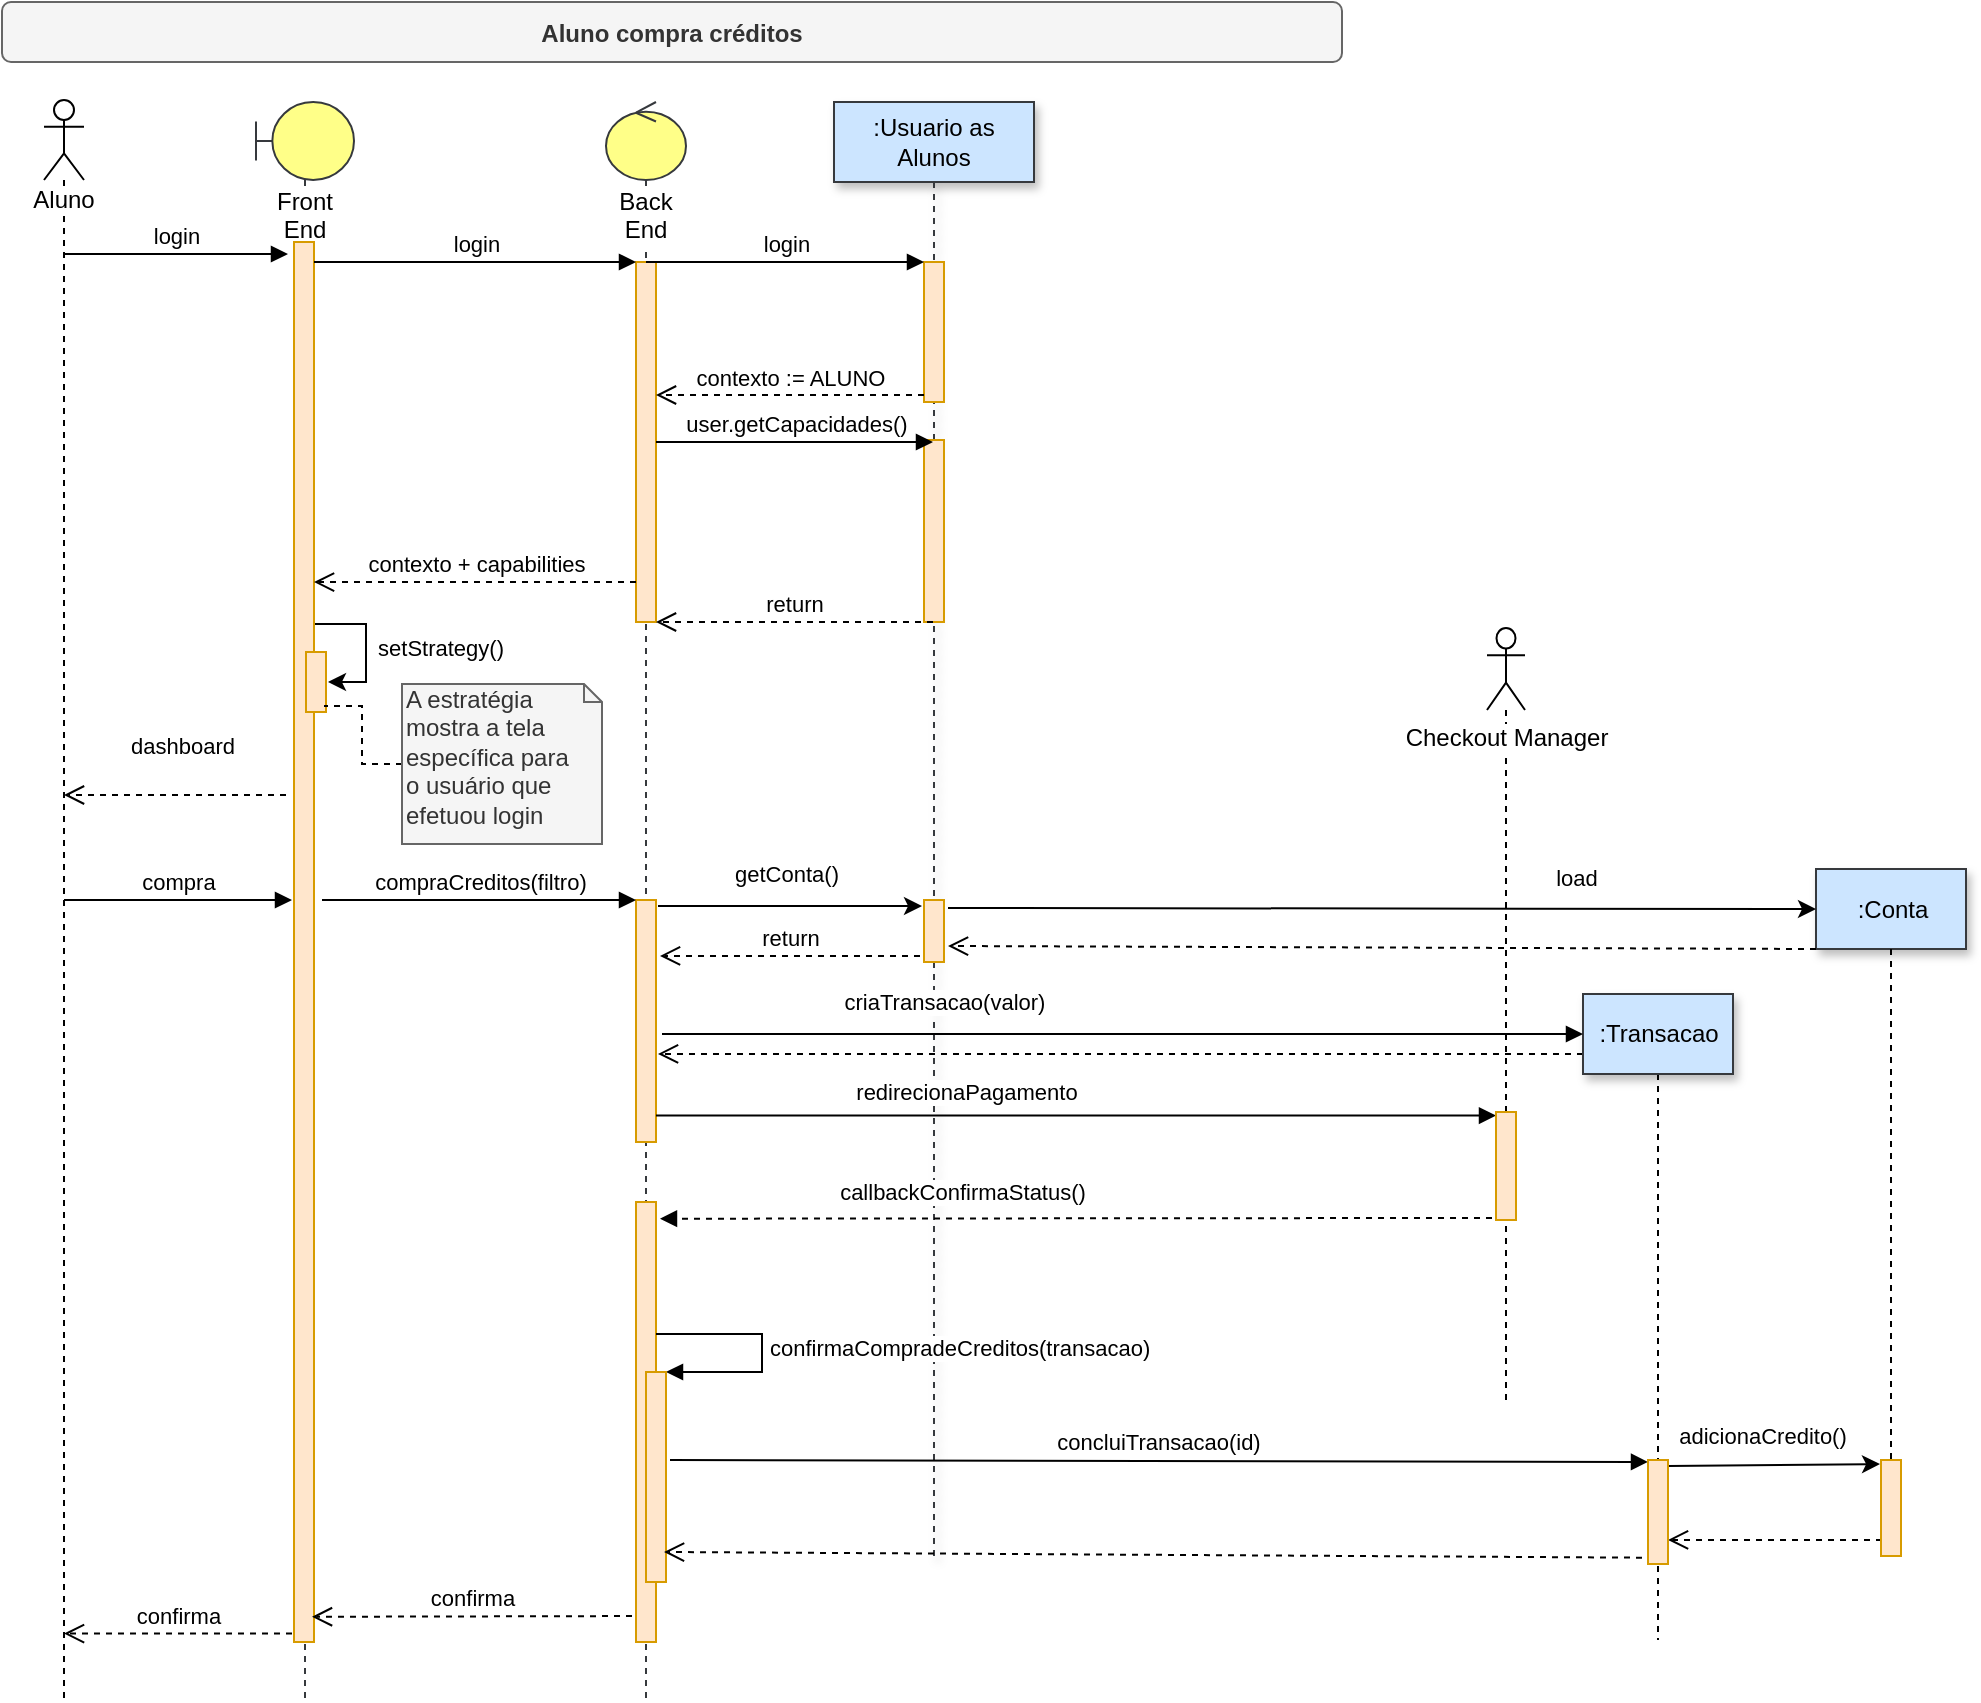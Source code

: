 <mxfile version="15.2.5" type="github">
  <diagram name="Page-1" id="9361dd3d-8414-5efd-6122-117bd74ce7a7">
    <mxGraphModel dx="786" dy="523" grid="1" gridSize="10" guides="1" tooltips="1" connect="1" arrows="1" fold="1" page="0" pageScale="1.5" pageWidth="826" pageHeight="1169" background="#ffffff" math="0" shadow="0">
      <root>
        <mxCell id="0" />
        <mxCell id="1" parent="0" />
        <mxCell id="zdmqq-vJ7v56Sh9Q-Qe6-90" value="Aluno compra créditos" style="rounded=1;fontStyle=1;fillColor=#f5f5f5;strokeColor=#666666;fontColor=#333333;" parent="1" vertex="1">
          <mxGeometry x="50" y="31" width="670" height="30" as="geometry" />
        </mxCell>
        <mxCell id="vCzybXFXyTB3erlj9CWv-8" value="Front End" style="shape=umlLifeline;participant=umlBoundary;perimeter=lifelinePerimeter;whiteSpace=wrap;html=1;container=1;collapsible=0;recursiveResize=0;verticalAlign=top;spacingTop=36;labelBackgroundColor=#ffffff;outlineConnect=0;size=39;fillColor=#ffff88;strokeColor=#36393d;" parent="1" vertex="1">
          <mxGeometry x="177" y="81" width="49" height="799" as="geometry" />
        </mxCell>
        <mxCell id="vCzybXFXyTB3erlj9CWv-9" value="setStrategy()" style="edgeStyle=orthogonalEdgeStyle;rounded=0;orthogonalLoop=1;jettySize=auto;html=1;entryX=1.1;entryY=0.5;entryDx=0;entryDy=0;entryPerimeter=0;" parent="vCzybXFXyTB3erlj9CWv-8" source="vCzybXFXyTB3erlj9CWv-10" target="vCzybXFXyTB3erlj9CWv-11" edge="1">
          <mxGeometry x="0.519" y="-42" relative="1" as="geometry">
            <Array as="points">
              <mxPoint x="55" y="261" />
              <mxPoint x="55" y="290" />
            </Array>
            <mxPoint x="38" y="25" as="offset" />
          </mxGeometry>
        </mxCell>
        <mxCell id="vCzybXFXyTB3erlj9CWv-10" value="" style="html=1;points=[];perimeter=orthogonalPerimeter;fillColor=#ffe6cc;strokeColor=#d79b00;" parent="vCzybXFXyTB3erlj9CWv-8" vertex="1">
          <mxGeometry x="19" y="70" width="10" height="700" as="geometry" />
        </mxCell>
        <mxCell id="vCzybXFXyTB3erlj9CWv-11" value="" style="html=1;points=[];perimeter=orthogonalPerimeter;fillColor=#ffe6cc;strokeColor=#d79b00;" parent="vCzybXFXyTB3erlj9CWv-8" vertex="1">
          <mxGeometry x="25" y="275" width="10" height="30" as="geometry" />
        </mxCell>
        <mxCell id="vCzybXFXyTB3erlj9CWv-12" value="Aluno" style="shape=umlLifeline;participant=umlActor;perimeter=lifelinePerimeter;whiteSpace=wrap;html=1;container=1;collapsible=0;recursiveResize=0;verticalAlign=top;spacingTop=36;labelBackgroundColor=#ffffff;outlineConnect=0;" parent="1" vertex="1">
          <mxGeometry x="71" y="80" width="20" height="800" as="geometry" />
        </mxCell>
        <mxCell id="vCzybXFXyTB3erlj9CWv-13" value=":Usuario as Alunos" style="shape=umlLifeline;perimeter=lifelinePerimeter;whiteSpace=wrap;html=1;container=1;collapsible=0;recursiveResize=0;outlineConnect=0;shadow=1;strokeColor=#36393d;fillColor=#cce5ff;" parent="1" vertex="1">
          <mxGeometry x="466" y="81" width="100" height="729" as="geometry" />
        </mxCell>
        <mxCell id="vCzybXFXyTB3erlj9CWv-14" value="" style="html=1;points=[];perimeter=orthogonalPerimeter;fillColor=#ffe6cc;strokeColor=#d79b00;" parent="vCzybXFXyTB3erlj9CWv-13" vertex="1">
          <mxGeometry x="45" y="80" width="10" height="70" as="geometry" />
        </mxCell>
        <mxCell id="DbyMc_lAmt4OfeUwP1Hg-7" value="" style="html=1;points=[];perimeter=orthogonalPerimeter;fillColor=#ffe6cc;strokeColor=#d79b00;" vertex="1" parent="vCzybXFXyTB3erlj9CWv-13">
          <mxGeometry x="45" y="169" width="10" height="91" as="geometry" />
        </mxCell>
        <mxCell id="DbyMc_lAmt4OfeUwP1Hg-8" value="" style="html=1;points=[];perimeter=orthogonalPerimeter;fillColor=#ffe6cc;strokeColor=#d79b00;" vertex="1" parent="vCzybXFXyTB3erlj9CWv-13">
          <mxGeometry x="45" y="399" width="10" height="31" as="geometry" />
        </mxCell>
        <mxCell id="vCzybXFXyTB3erlj9CWv-15" value="Back End" style="shape=umlLifeline;participant=umlControl;perimeter=lifelinePerimeter;whiteSpace=wrap;html=1;container=1;collapsible=0;recursiveResize=0;verticalAlign=top;spacingTop=36;labelBackgroundColor=#ffffff;outlineConnect=0;size=39;fillColor=#ffff88;strokeColor=#36393d;" parent="1" vertex="1">
          <mxGeometry x="352" y="81" width="40" height="799" as="geometry" />
        </mxCell>
        <mxCell id="vCzybXFXyTB3erlj9CWv-16" value="" style="html=1;points=[];perimeter=orthogonalPerimeter;fillColor=#ffe6cc;strokeColor=#d79b00;" parent="vCzybXFXyTB3erlj9CWv-15" vertex="1">
          <mxGeometry x="15" y="80" width="10" height="180" as="geometry" />
        </mxCell>
        <mxCell id="vCzybXFXyTB3erlj9CWv-17" value="" style="html=1;points=[];perimeter=orthogonalPerimeter;fillColor=#ffe6cc;strokeColor=#d79b00;" parent="vCzybXFXyTB3erlj9CWv-15" vertex="1">
          <mxGeometry x="15" y="399" width="10" height="121" as="geometry" />
        </mxCell>
        <mxCell id="zV_Ak3CHPYqPiz6S4uV9-14" value="" style="html=1;points=[];perimeter=orthogonalPerimeter;fillColor=#ffe6cc;strokeColor=#d79b00;" parent="vCzybXFXyTB3erlj9CWv-15" vertex="1">
          <mxGeometry x="15" y="550" width="10" height="220" as="geometry" />
        </mxCell>
        <mxCell id="zV_Ak3CHPYqPiz6S4uV9-16" value="confirmaCompradeCreditos(transacao)" style="edgeStyle=orthogonalEdgeStyle;html=1;align=left;spacingLeft=2;endArrow=block;rounded=0;entryX=1;entryY=0;exitX=1;exitY=0.3;exitDx=0;exitDy=0;exitPerimeter=0;" parent="vCzybXFXyTB3erlj9CWv-15" source="zV_Ak3CHPYqPiz6S4uV9-14" target="zV_Ak3CHPYqPiz6S4uV9-15" edge="1">
          <mxGeometry relative="1" as="geometry">
            <mxPoint x="30" y="571" as="sourcePoint" />
            <Array as="points">
              <mxPoint x="78" y="616" />
              <mxPoint x="78" y="635" />
            </Array>
          </mxGeometry>
        </mxCell>
        <mxCell id="zV_Ak3CHPYqPiz6S4uV9-15" value="" style="html=1;points=[];perimeter=orthogonalPerimeter;strokeColor=#d79b00;fillColor=#ffe6cc;" parent="vCzybXFXyTB3erlj9CWv-15" vertex="1">
          <mxGeometry x="20" y="635" width="10" height="105" as="geometry" />
        </mxCell>
        <mxCell id="vCzybXFXyTB3erlj9CWv-19" value="login" style="html=1;verticalAlign=bottom;endArrow=block;entryX=0;entryY=0;" parent="1" source="vCzybXFXyTB3erlj9CWv-10" target="vCzybXFXyTB3erlj9CWv-16" edge="1">
          <mxGeometry relative="1" as="geometry">
            <mxPoint x="245" y="161" as="sourcePoint" />
          </mxGeometry>
        </mxCell>
        <mxCell id="vCzybXFXyTB3erlj9CWv-20" value="contexto + capabilities" style="html=1;verticalAlign=bottom;endArrow=open;dashed=1;endSize=8;exitX=0;exitY=0.889;exitDx=0;exitDy=0;exitPerimeter=0;" parent="1" source="vCzybXFXyTB3erlj9CWv-16" target="vCzybXFXyTB3erlj9CWv-10" edge="1">
          <mxGeometry relative="1" as="geometry">
            <mxPoint x="245" y="237" as="targetPoint" />
          </mxGeometry>
        </mxCell>
        <mxCell id="vCzybXFXyTB3erlj9CWv-21" value="contexto := ALUNO" style="html=1;verticalAlign=bottom;endArrow=open;dashed=1;endSize=8;exitX=0;exitY=0.95;" parent="1" source="vCzybXFXyTB3erlj9CWv-14" target="vCzybXFXyTB3erlj9CWv-16" edge="1">
          <mxGeometry relative="1" as="geometry">
            <mxPoint x="365" y="237" as="targetPoint" />
          </mxGeometry>
        </mxCell>
        <mxCell id="vCzybXFXyTB3erlj9CWv-22" value="login" style="html=1;verticalAlign=bottom;endArrow=block;entryX=0;entryY=0;" parent="1" source="vCzybXFXyTB3erlj9CWv-15" target="vCzybXFXyTB3erlj9CWv-14" edge="1">
          <mxGeometry relative="1" as="geometry">
            <mxPoint x="365" y="161" as="sourcePoint" />
          </mxGeometry>
        </mxCell>
        <mxCell id="vCzybXFXyTB3erlj9CWv-23" value="login" style="html=1;verticalAlign=bottom;endArrow=block;" parent="1" source="vCzybXFXyTB3erlj9CWv-12" edge="1">
          <mxGeometry width="80" relative="1" as="geometry">
            <mxPoint x="100" y="160" as="sourcePoint" />
            <mxPoint x="193" y="157" as="targetPoint" />
          </mxGeometry>
        </mxCell>
        <mxCell id="vCzybXFXyTB3erlj9CWv-24" value="dashboard" style="html=1;verticalAlign=bottom;endArrow=open;dashed=1;endSize=8;exitX=-0.4;exitY=0.395;exitDx=0;exitDy=0;exitPerimeter=0;" parent="1" source="vCzybXFXyTB3erlj9CWv-10" target="vCzybXFXyTB3erlj9CWv-12" edge="1">
          <mxGeometry x="-0.058" y="-16" relative="1" as="geometry">
            <mxPoint x="180" y="400" as="sourcePoint" />
            <mxPoint x="99.5" y="341.04" as="targetPoint" />
            <mxPoint as="offset" />
          </mxGeometry>
        </mxCell>
        <mxCell id="vCzybXFXyTB3erlj9CWv-29" value="user.getCapacidades()" style="html=1;verticalAlign=bottom;endArrow=block;" parent="1" source="vCzybXFXyTB3erlj9CWv-16" target="vCzybXFXyTB3erlj9CWv-13" edge="1">
          <mxGeometry relative="1" as="geometry">
            <mxPoint x="527" y="260" as="sourcePoint" />
            <mxPoint x="510" y="291" as="targetPoint" />
          </mxGeometry>
        </mxCell>
        <mxCell id="vCzybXFXyTB3erlj9CWv-30" value="return" style="html=1;verticalAlign=bottom;endArrow=open;dashed=1;endSize=8;" parent="1" source="vCzybXFXyTB3erlj9CWv-13" target="vCzybXFXyTB3erlj9CWv-16" edge="1">
          <mxGeometry relative="1" as="geometry">
            <mxPoint x="527" y="336" as="targetPoint" />
            <mxPoint x="635" y="319" as="sourcePoint" />
          </mxGeometry>
        </mxCell>
        <mxCell id="vCzybXFXyTB3erlj9CWv-31" style="edgeStyle=orthogonalEdgeStyle;rounded=0;orthogonalLoop=1;jettySize=auto;html=1;entryX=0.9;entryY=0.9;entryDx=0;entryDy=0;entryPerimeter=0;dashed=1;endArrow=none;endFill=0;" parent="1" source="vCzybXFXyTB3erlj9CWv-32" target="vCzybXFXyTB3erlj9CWv-11" edge="1">
          <mxGeometry relative="1" as="geometry" />
        </mxCell>
        <mxCell id="vCzybXFXyTB3erlj9CWv-32" value="&lt;blockquote style=&quot;margin: 0 0 0 40px ; border: none ; padding: 0px&quot;&gt;&lt;/blockquote&gt;&lt;span&gt;A estratégia&lt;/span&gt;&lt;br&gt;&lt;blockquote style=&quot;margin: 0 0 0 40px ; border: none ; padding: 0px&quot;&gt;&lt;/blockquote&gt;&lt;span&gt;mostra a tela específica para&lt;/span&gt;&lt;br&gt;&lt;blockquote style=&quot;margin: 0 0 0 40px ; border: none ; padding: 0px&quot;&gt; &lt;/blockquote&gt;&lt;span&gt;o usuário que&lt;/span&gt;&lt;br&gt; efetuou login" style="shape=note;whiteSpace=wrap;html=1;size=9;verticalAlign=top;align=left;spacingTop=-6;fillColor=#f5f5f5;strokeColor=#666666;fontColor=#333333;" parent="1" vertex="1">
          <mxGeometry x="250" y="372" width="100" height="80" as="geometry" />
        </mxCell>
        <mxCell id="vCzybXFXyTB3erlj9CWv-34" value="compra" style="html=1;verticalAlign=bottom;endArrow=block;" parent="1" source="vCzybXFXyTB3erlj9CWv-12" edge="1">
          <mxGeometry width="80" relative="1" as="geometry">
            <mxPoint x="100" y="480" as="sourcePoint" />
            <mxPoint x="195" y="480" as="targetPoint" />
          </mxGeometry>
        </mxCell>
        <mxCell id="vCzybXFXyTB3erlj9CWv-35" value="compraCreditos(filtro)" style="html=1;verticalAlign=bottom;endArrow=block;entryX=0;entryY=0;" parent="1" target="vCzybXFXyTB3erlj9CWv-17" edge="1">
          <mxGeometry relative="1" as="geometry">
            <mxPoint x="210" y="480" as="sourcePoint" />
          </mxGeometry>
        </mxCell>
        <mxCell id="vCzybXFXyTB3erlj9CWv-41" value="redirecionaPagamento" style="html=1;verticalAlign=bottom;endArrow=block;entryX=0;entryY=0.033;entryDx=0;entryDy=0;entryPerimeter=0;" parent="1" source="vCzybXFXyTB3erlj9CWv-17" target="EHY2T_jAwzOYD8GRNngQ-4" edge="1">
          <mxGeometry x="-0.261" y="3" relative="1" as="geometry">
            <mxPoint x="378" y="556" as="sourcePoint" />
            <mxPoint as="offset" />
            <mxPoint x="844" y="545" as="targetPoint" />
          </mxGeometry>
        </mxCell>
        <mxCell id="vCzybXFXyTB3erlj9CWv-52" value="confirma" style="html=1;verticalAlign=bottom;endArrow=open;dashed=1;endSize=8;exitX=-0.1;exitY=0.994;exitDx=0;exitDy=0;exitPerimeter=0;" parent="1" source="vCzybXFXyTB3erlj9CWv-10" target="vCzybXFXyTB3erlj9CWv-12" edge="1">
          <mxGeometry relative="1" as="geometry">
            <mxPoint x="194" y="600" as="sourcePoint" />
            <mxPoint x="103.5" y="770.5" as="targetPoint" />
          </mxGeometry>
        </mxCell>
        <mxCell id="EHY2T_jAwzOYD8GRNngQ-5" style="edgeStyle=orthogonalEdgeStyle;rounded=0;orthogonalLoop=1;jettySize=auto;html=1;endArrow=none;endFill=0;dashed=1;" parent="1" source="EHY2T_jAwzOYD8GRNngQ-1" edge="1">
          <mxGeometry relative="1" as="geometry">
            <mxPoint x="802" y="730" as="targetPoint" />
          </mxGeometry>
        </mxCell>
        <mxCell id="EHY2T_jAwzOYD8GRNngQ-1" value="Checkout Manager" style="shape=umlActor;verticalLabelPosition=bottom;labelBackgroundColor=#ffffff;verticalAlign=top;html=1;outlineConnect=0;" parent="1" vertex="1">
          <mxGeometry x="792.5" y="344" width="19" height="41" as="geometry" />
        </mxCell>
        <mxCell id="zV_Ak3CHPYqPiz6S4uV9-38" style="edgeStyle=orthogonalEdgeStyle;rounded=1;orthogonalLoop=1;jettySize=auto;html=1;exitX=0;exitY=0.75;exitDx=0;exitDy=0;entryX=1.1;entryY=0.636;entryDx=0;entryDy=0;entryPerimeter=0;dashed=1;verticalAlign=bottom;endArrow=open;endSize=8;" parent="1" source="EHY2T_jAwzOYD8GRNngQ-3" target="vCzybXFXyTB3erlj9CWv-17" edge="1">
          <mxGeometry relative="1" as="geometry">
            <mxPoint x="420" y="558" as="targetPoint" />
          </mxGeometry>
        </mxCell>
        <mxCell id="zV_Ak3CHPYqPiz6S4uV9-42" style="edgeStyle=orthogonalEdgeStyle;rounded=0;orthogonalLoop=1;jettySize=auto;html=1;dashed=1;endFill=0;endArrow=none;" parent="1" source="EHY2T_jAwzOYD8GRNngQ-3" edge="1">
          <mxGeometry relative="1" as="geometry">
            <mxPoint x="878" y="850" as="targetPoint" />
          </mxGeometry>
        </mxCell>
        <mxCell id="EHY2T_jAwzOYD8GRNngQ-3" value=":Transacao" style="html=1;comic=0;gradientColor=none;shadow=1;strokeColor=#36393d;fillColor=#cce5ff;" parent="1" vertex="1">
          <mxGeometry x="840.5" y="527" width="75" height="40" as="geometry" />
        </mxCell>
        <mxCell id="EHY2T_jAwzOYD8GRNngQ-4" value="" style="html=1;points=[];perimeter=orthogonalPerimeter;strokeColor=#d79b00;fillColor=#ffe6cc;" parent="1" vertex="1">
          <mxGeometry x="797" y="586" width="10" height="54" as="geometry" />
        </mxCell>
        <mxCell id="EHY2T_jAwzOYD8GRNngQ-7" value="callbackConfirmaStatus()" style="html=1;verticalAlign=bottom;endArrow=block;dashed=1;entryX=1.2;entryY=0.038;entryDx=0;entryDy=0;entryPerimeter=0;exitX=-0.2;exitY=0.981;exitDx=0;exitDy=0;exitPerimeter=0;" parent="1" source="EHY2T_jAwzOYD8GRNngQ-4" target="zV_Ak3CHPYqPiz6S4uV9-14" edge="1">
          <mxGeometry x="0.271" y="-4" relative="1" as="geometry">
            <mxPoint x="750" y="637" as="sourcePoint" />
            <mxPoint x="377" y="585" as="targetPoint" />
            <mxPoint as="offset" />
          </mxGeometry>
        </mxCell>
        <mxCell id="EHY2T_jAwzOYD8GRNngQ-14" value="confirma" style="html=1;verticalAlign=bottom;endArrow=open;dashed=1;endSize=8;entryX=0.9;entryY=0.982;entryDx=0;entryDy=0;entryPerimeter=0;exitX=-0.2;exitY=0.941;exitDx=0;exitDy=0;exitPerimeter=0;" parent="1" source="zV_Ak3CHPYqPiz6S4uV9-14" target="vCzybXFXyTB3erlj9CWv-10" edge="1">
          <mxGeometry relative="1" as="geometry">
            <mxPoint x="340" y="779" as="sourcePoint" />
            <mxPoint x="230" y="590" as="targetPoint" />
          </mxGeometry>
        </mxCell>
        <mxCell id="zV_Ak3CHPYqPiz6S4uV9-4" value=":Conta" style="html=1;comic=0;gradientColor=none;shadow=1;strokeColor=#36393d;fillColor=#cce5ff;" parent="1" vertex="1">
          <mxGeometry x="957" y="464.5" width="75" height="40" as="geometry" />
        </mxCell>
        <mxCell id="zV_Ak3CHPYqPiz6S4uV9-11" style="edgeStyle=orthogonalEdgeStyle;rounded=0;orthogonalLoop=1;jettySize=auto;html=1;exitX=0.5;exitY=1;exitDx=0;exitDy=0;dashed=1;endFill=0;endArrow=none;" parent="1" source="zV_Ak3CHPYqPiz6S4uV9-4" target="zV_Ak3CHPYqPiz6S4uV9-9" edge="1">
          <mxGeometry relative="1" as="geometry">
            <mxPoint x="878" y="579" as="sourcePoint" />
          </mxGeometry>
        </mxCell>
        <mxCell id="zV_Ak3CHPYqPiz6S4uV9-8" value="concluiTransacao(id)" style="html=1;verticalAlign=bottom;endArrow=block;entryX=0;entryY=0.019;entryDx=0;entryDy=0;entryPerimeter=0;exitX=1.2;exitY=0.419;exitDx=0;exitDy=0;exitPerimeter=0;" parent="1" target="zV_Ak3CHPYqPiz6S4uV9-41" edge="1" source="zV_Ak3CHPYqPiz6S4uV9-15">
          <mxGeometry width="80" relative="1" as="geometry">
            <mxPoint x="383" y="686" as="sourcePoint" />
            <mxPoint x="706.5" y="630.5" as="targetPoint" />
          </mxGeometry>
        </mxCell>
        <mxCell id="zV_Ak3CHPYqPiz6S4uV9-48" style="rounded=1;orthogonalLoop=1;jettySize=auto;html=1;exitX=0.05;exitY=0.833;exitDx=0;exitDy=0;exitPerimeter=0;dashed=1;verticalAlign=bottom;endArrow=open;endSize=8;entryX=1;entryY=0.769;entryDx=0;entryDy=0;entryPerimeter=0;" parent="1" source="zV_Ak3CHPYqPiz6S4uV9-9" edge="1" target="zV_Ak3CHPYqPiz6S4uV9-41">
          <mxGeometry relative="1" as="geometry">
            <mxPoint x="885" y="702" as="targetPoint" />
          </mxGeometry>
        </mxCell>
        <mxCell id="zV_Ak3CHPYqPiz6S4uV9-9" value="" style="html=1;points=[];perimeter=orthogonalPerimeter;strokeColor=#d79b00;fillColor=#ffe6cc;" parent="1" vertex="1">
          <mxGeometry x="989.5" y="760" width="10" height="48" as="geometry" />
        </mxCell>
        <mxCell id="zV_Ak3CHPYqPiz6S4uV9-30" value="getConta()" style="rounded=0;orthogonalLoop=1;jettySize=auto;html=1;exitX=1.1;exitY=0.025;exitDx=0;exitDy=0;exitPerimeter=0;" parent="1" source="vCzybXFXyTB3erlj9CWv-17" edge="1">
          <mxGeometry x="-0.032" y="16" relative="1" as="geometry">
            <mxPoint x="510" y="483" as="targetPoint" />
            <mxPoint as="offset" />
          </mxGeometry>
        </mxCell>
        <mxCell id="zV_Ak3CHPYqPiz6S4uV9-31" value="load" style="rounded=0;orthogonalLoop=1;jettySize=auto;html=1;entryX=0;entryY=0.5;entryDx=0;entryDy=0;exitX=1.2;exitY=0.129;exitDx=0;exitDy=0;exitPerimeter=0;" parent="1" source="DbyMc_lAmt4OfeUwP1Hg-8" target="zV_Ak3CHPYqPiz6S4uV9-4" edge="1">
          <mxGeometry x="0.444" y="15" relative="1" as="geometry">
            <mxPoint as="offset" />
            <mxPoint x="644" y="485.01" as="sourcePoint" />
          </mxGeometry>
        </mxCell>
        <mxCell id="zV_Ak3CHPYqPiz6S4uV9-32" value="return" style="html=1;verticalAlign=bottom;endArrow=open;dashed=1;endSize=8;entryX=1.2;entryY=0.231;entryDx=0;entryDy=0;entryPerimeter=0;exitX=-0.2;exitY=0.903;exitDx=0;exitDy=0;exitPerimeter=0;" parent="1" source="DbyMc_lAmt4OfeUwP1Hg-8" target="vCzybXFXyTB3erlj9CWv-17" edge="1">
          <mxGeometry relative="1" as="geometry">
            <mxPoint x="500" y="508" as="sourcePoint" />
            <mxPoint x="386" y="538.033" as="targetPoint" />
          </mxGeometry>
        </mxCell>
        <mxCell id="zV_Ak3CHPYqPiz6S4uV9-33" value="" style="html=1;verticalAlign=bottom;endArrow=open;dashed=1;endSize=8;exitX=0;exitY=1;exitDx=0;exitDy=0;entryX=1.2;entryY=0.742;entryDx=0;entryDy=0;entryPerimeter=0;" parent="1" source="zV_Ak3CHPYqPiz6S4uV9-4" target="DbyMc_lAmt4OfeUwP1Hg-8" edge="1">
          <mxGeometry relative="1" as="geometry">
            <mxPoint x="830" y="510" as="sourcePoint" />
            <mxPoint x="550" y="494" as="targetPoint" />
          </mxGeometry>
        </mxCell>
        <mxCell id="zV_Ak3CHPYqPiz6S4uV9-36" value="criaTransacao(valor)" style="html=1;verticalAlign=bottom;endArrow=block;entryX=0;entryY=0.5;entryDx=0;entryDy=0;" parent="1" target="EHY2T_jAwzOYD8GRNngQ-3" edge="1">
          <mxGeometry x="-0.388" y="7" width="80" relative="1" as="geometry">
            <mxPoint x="380" y="547" as="sourcePoint" />
            <mxPoint x="870" y="547" as="targetPoint" />
            <mxPoint as="offset" />
          </mxGeometry>
        </mxCell>
        <mxCell id="zV_Ak3CHPYqPiz6S4uV9-45" style="rounded=1;orthogonalLoop=1;jettySize=auto;html=1;entryX=0.9;entryY=0.857;entryDx=0;entryDy=0;entryPerimeter=0;exitX=-0.3;exitY=0.939;exitDx=0;exitDy=0;exitPerimeter=0;dashed=1;verticalAlign=bottom;endArrow=open;endSize=8;" parent="1" source="zV_Ak3CHPYqPiz6S4uV9-41" target="zV_Ak3CHPYqPiz6S4uV9-15" edge="1">
          <mxGeometry relative="1" as="geometry" />
        </mxCell>
        <mxCell id="zV_Ak3CHPYqPiz6S4uV9-46" value="adicionaCredito()" style="rounded=0;orthogonalLoop=1;jettySize=auto;html=1;entryX=-0.05;entryY=0.042;entryDx=0;entryDy=0;entryPerimeter=0;exitX=1;exitY=0.058;exitDx=0;exitDy=0;exitPerimeter=0;" parent="1" target="zV_Ak3CHPYqPiz6S4uV9-9" edge="1" source="zV_Ak3CHPYqPiz6S4uV9-41">
          <mxGeometry x="-0.1" y="15" relative="1" as="geometry">
            <mxPoint x="885" y="685" as="sourcePoint" />
            <mxPoint x="980" y="686" as="targetPoint" />
            <mxPoint as="offset" />
          </mxGeometry>
        </mxCell>
        <mxCell id="zV_Ak3CHPYqPiz6S4uV9-41" value="" style="html=1;points=[];perimeter=orthogonalPerimeter;strokeColor=#d79b00;fillColor=#ffe6cc;" parent="1" vertex="1">
          <mxGeometry x="873" y="760" width="10" height="52" as="geometry" />
        </mxCell>
      </root>
    </mxGraphModel>
  </diagram>
</mxfile>
